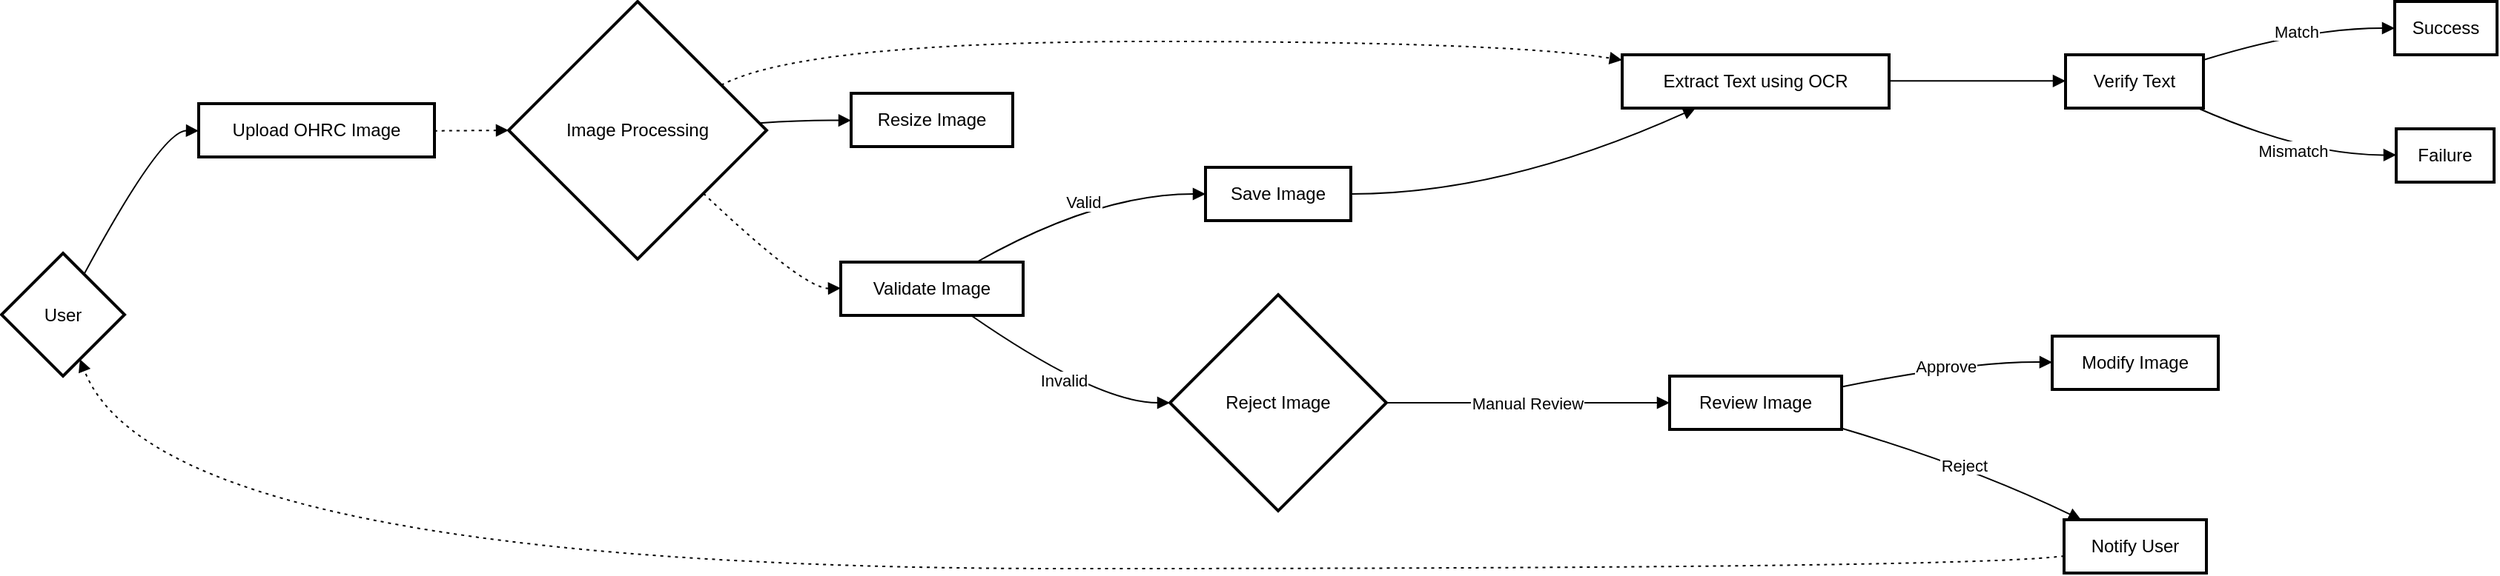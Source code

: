 <mxfile version="24.7.5">
  <diagram name="Page-1" id="oyqRKoTKY_AJ6Gi_7DHG">
    <mxGraphModel>
      <root>
        <mxCell id="0" />
        <mxCell id="1" parent="0" />
        <mxCell id="2" value="User" style="rhombus;strokeWidth=2;whiteSpace=wrap;" vertex="1" parent="1">
          <mxGeometry y="170" width="83" height="83" as="geometry" />
        </mxCell>
        <mxCell id="3" value="Upload OHRC Image" style="whiteSpace=wrap;strokeWidth=2;" vertex="1" parent="1">
          <mxGeometry x="133" y="69" width="159" height="36" as="geometry" />
        </mxCell>
        <mxCell id="4" value="Image Processing" style="rhombus;strokeWidth=2;whiteSpace=wrap;" vertex="1" parent="1">
          <mxGeometry x="342" width="174" height="174" as="geometry" />
        </mxCell>
        <mxCell id="5" value="Validate Image" style="whiteSpace=wrap;strokeWidth=2;" vertex="1" parent="1">
          <mxGeometry x="566" y="176" width="123" height="36" as="geometry" />
        </mxCell>
        <mxCell id="6" value="Resize Image" style="whiteSpace=wrap;strokeWidth=2;" vertex="1" parent="1">
          <mxGeometry x="573" y="62" width="109" height="36" as="geometry" />
        </mxCell>
        <mxCell id="7" value="Extract Text using OCR" style="whiteSpace=wrap;strokeWidth=2;" vertex="1" parent="1">
          <mxGeometry x="1093" y="36" width="180" height="36" as="geometry" />
        </mxCell>
        <mxCell id="8" value="Save Image" style="whiteSpace=wrap;strokeWidth=2;" vertex="1" parent="1">
          <mxGeometry x="812" y="112" width="98" height="36" as="geometry" />
        </mxCell>
        <mxCell id="9" value="Reject Image" style="rhombus;strokeWidth=2;whiteSpace=wrap;" vertex="1" parent="1">
          <mxGeometry x="788" y="198" width="146" height="146" as="geometry" />
        </mxCell>
        <mxCell id="10" value="Verify Text" style="whiteSpace=wrap;strokeWidth=2;" vertex="1" parent="1">
          <mxGeometry x="1392" y="36" width="93" height="36" as="geometry" />
        </mxCell>
        <mxCell id="11" value="Success" style="whiteSpace=wrap;strokeWidth=2;" vertex="1" parent="1">
          <mxGeometry x="1614" width="69" height="36" as="geometry" />
        </mxCell>
        <mxCell id="12" value="Failure" style="whiteSpace=wrap;strokeWidth=2;" vertex="1" parent="1">
          <mxGeometry x="1615" y="86" width="66" height="36" as="geometry" />
        </mxCell>
        <mxCell id="13" value="Review Image" style="whiteSpace=wrap;strokeWidth=2;" vertex="1" parent="1">
          <mxGeometry x="1125" y="253" width="116" height="36" as="geometry" />
        </mxCell>
        <mxCell id="14" value="Modify Image" style="whiteSpace=wrap;strokeWidth=2;" vertex="1" parent="1">
          <mxGeometry x="1383" y="226" width="112" height="36" as="geometry" />
        </mxCell>
        <mxCell id="15" value="Notify User" style="whiteSpace=wrap;strokeWidth=2;" vertex="1" parent="1">
          <mxGeometry x="1391" y="350" width="96" height="36" as="geometry" />
        </mxCell>
        <mxCell id="16" value="" style="curved=1;startArrow=none;endArrow=block;exitX=0.76;exitY=0;entryX=0;entryY=0.51;" edge="1" parent="1" source="2" target="3">
          <mxGeometry relative="1" as="geometry">
            <Array as="points">
              <mxPoint x="108" y="87" />
            </Array>
          </mxGeometry>
        </mxCell>
        <mxCell id="17" value="" style="curved=1;dashed=1;dashPattern=2 3;startArrow=none;endArrow=block;exitX=1;exitY=0.51;entryX=0;entryY=0.5;" edge="1" parent="1" source="3" target="4">
          <mxGeometry relative="1" as="geometry">
            <Array as="points" />
          </mxGeometry>
        </mxCell>
        <mxCell id="18" value="" style="curved=1;dashed=1;dashPattern=2 3;startArrow=none;endArrow=block;exitX=1;exitY=0.98;entryX=0;entryY=0.49;" edge="1" parent="1" source="4" target="5">
          <mxGeometry relative="1" as="geometry">
            <Array as="points">
              <mxPoint x="541" y="194" />
            </Array>
          </mxGeometry>
        </mxCell>
        <mxCell id="19" value="" style="curved=1;startArrow=none;endArrow=block;exitX=1;exitY=0.47;entryX=0;entryY=0.51;" edge="1" parent="1" source="4" target="6">
          <mxGeometry relative="1" as="geometry">
            <Array as="points">
              <mxPoint x="541" y="80" />
            </Array>
          </mxGeometry>
        </mxCell>
        <mxCell id="20" value="" style="curved=1;dashed=1;dashPattern=2 3;startArrow=none;endArrow=block;exitX=1;exitY=0.23;entryX=0;entryY=0.1;" edge="1" parent="1" source="4" target="7">
          <mxGeometry relative="1" as="geometry">
            <Array as="points">
              <mxPoint x="541" y="27" />
              <mxPoint x="1014" y="27" />
            </Array>
          </mxGeometry>
        </mxCell>
        <mxCell id="21" value="Valid" style="curved=1;startArrow=none;endArrow=block;exitX=0.75;exitY=-0.01;entryX=0;entryY=0.5;" edge="1" parent="1" source="5" target="8">
          <mxGeometry relative="1" as="geometry">
            <Array as="points">
              <mxPoint x="739" y="130" />
            </Array>
          </mxGeometry>
        </mxCell>
        <mxCell id="22" value="Invalid" style="curved=1;startArrow=none;endArrow=block;exitX=0.71;exitY=0.99;entryX=0;entryY=0.5;" edge="1" parent="1" source="5" target="9">
          <mxGeometry relative="1" as="geometry">
            <Array as="points">
              <mxPoint x="739" y="271" />
            </Array>
          </mxGeometry>
        </mxCell>
        <mxCell id="23" value="" style="curved=1;startArrow=none;endArrow=block;exitX=1.01;exitY=0.5;entryX=0.28;entryY=0.99;" edge="1" parent="1" source="8" target="7">
          <mxGeometry relative="1" as="geometry">
            <Array as="points">
              <mxPoint x="1014" y="130" />
            </Array>
          </mxGeometry>
        </mxCell>
        <mxCell id="24" value="" style="curved=1;startArrow=none;endArrow=block;exitX=1;exitY=0.49;entryX=0;entryY=0.49;" edge="1" parent="1" source="7" target="10">
          <mxGeometry relative="1" as="geometry">
            <Array as="points" />
          </mxGeometry>
        </mxCell>
        <mxCell id="25" value="Match" style="curved=1;startArrow=none;endArrow=block;exitX=1.01;exitY=0.09;entryX=-0.01;entryY=0.5;" edge="1" parent="1" source="10" target="11">
          <mxGeometry relative="1" as="geometry">
            <Array as="points">
              <mxPoint x="1554" y="18" />
            </Array>
          </mxGeometry>
        </mxCell>
        <mxCell id="26" value="Mismatch" style="curved=1;startArrow=none;endArrow=block;exitX=0.95;exitY=0.99;entryX=0;entryY=0.49;" edge="1" parent="1" source="10" target="12">
          <mxGeometry relative="1" as="geometry">
            <Array as="points">
              <mxPoint x="1554" y="104" />
            </Array>
          </mxGeometry>
        </mxCell>
        <mxCell id="27" value="Manual Review" style="curved=1;startArrow=none;endArrow=block;exitX=1;exitY=0.5;entryX=0;entryY=0.5;" edge="1" parent="1" source="9" target="13">
          <mxGeometry relative="1" as="geometry">
            <Array as="points" />
          </mxGeometry>
        </mxCell>
        <mxCell id="28" value="Approve" style="curved=1;startArrow=none;endArrow=block;exitX=1;exitY=0.2;entryX=0;entryY=0.49;" edge="1" parent="1" source="13" target="14">
          <mxGeometry relative="1" as="geometry">
            <Array as="points">
              <mxPoint x="1328" y="243" />
            </Array>
          </mxGeometry>
        </mxCell>
        <mxCell id="29" value="Reject" style="curved=1;startArrow=none;endArrow=block;exitX=1;exitY=0.98;entryX=0.12;entryY=0;" edge="1" parent="1" source="13" target="15">
          <mxGeometry relative="1" as="geometry">
            <Array as="points">
              <mxPoint x="1328" y="314" />
            </Array>
          </mxGeometry>
        </mxCell>
        <mxCell id="30" value="" style="curved=1;dashed=1;dashPattern=2 3;startArrow=none;endArrow=block;exitX=0;exitY=0.68;entryX=0.69;entryY=1;" edge="1" parent="1" source="15" target="2">
          <mxGeometry relative="1" as="geometry">
            <Array as="points">
              <mxPoint x="1328" y="383" />
              <mxPoint x="108" y="383" />
            </Array>
          </mxGeometry>
        </mxCell>
      </root>
    </mxGraphModel>
  </diagram>
</mxfile>
